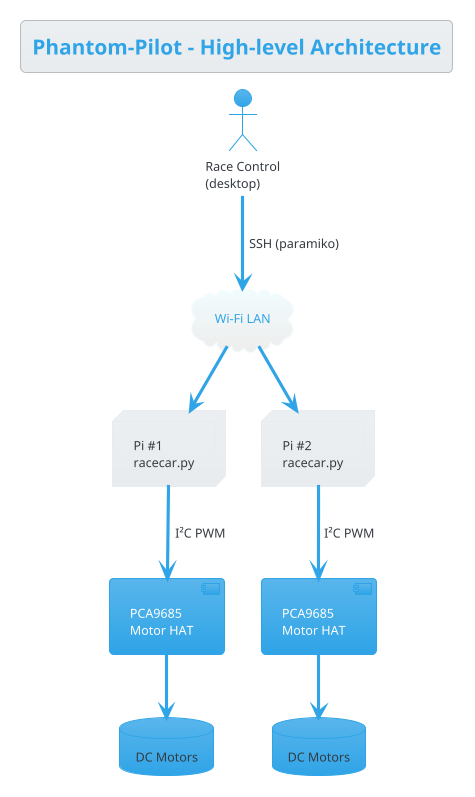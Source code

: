 @startuml architecture
!theme cerulean
title Phantom-Pilot – High-level Architecture

actor "Race Control\n(desktop)" as Desktop
node "Pi #1\nracecar.py" as Car1
node "Pi #2\nracecar.py" as Car2
cloud "Wi-Fi LAN" as Wifi
component "PCA9685\nMotor HAT" as Hat1
component "PCA9685\nMotor HAT" as Hat2
database "DC Motors" as Motors1
database "DC Motors" as Motors2

Desktop --> Wifi : SSH (paramiko)
Wifi --> Car1
Wifi --> Car2
Car1 --> Hat1 : I²C PWM
Car2 --> Hat2 : I²C PWM
Hat1 --> Motors1
Hat2 --> Motors2
@enduml
